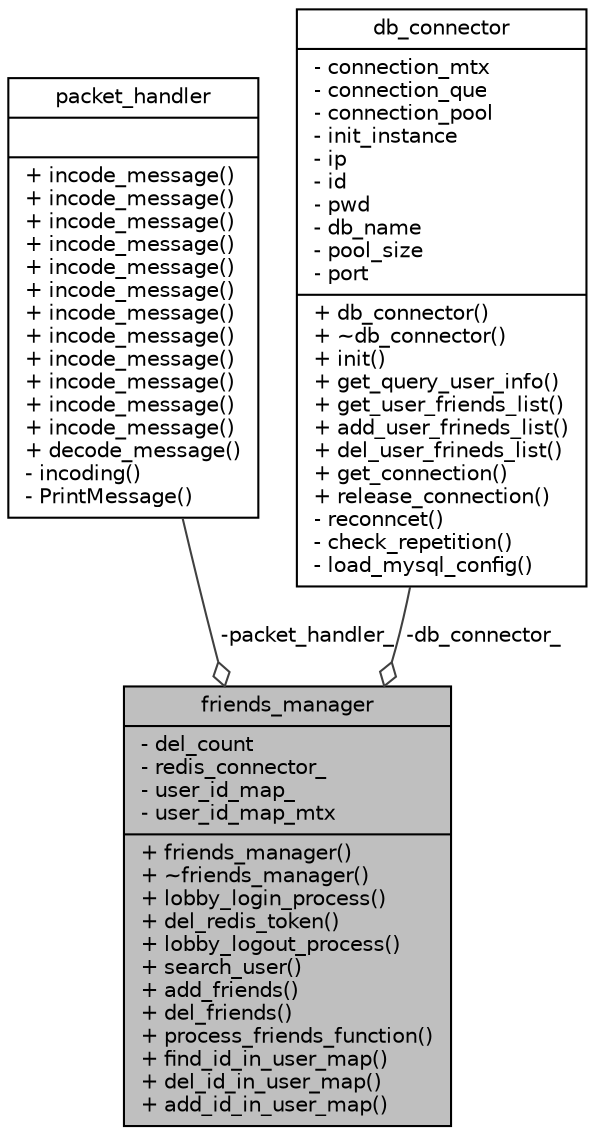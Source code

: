 digraph "friends_manager"
{
  edge [fontname="Helvetica",fontsize="10",labelfontname="Helvetica",labelfontsize="10"];
  node [fontname="Helvetica",fontsize="10",shape=record];
  Node1 [label="{friends_manager\n|- del_count\l- redis_connector_\l- user_id_map_\l- user_id_map_mtx\l|+ friends_manager()\l+ ~friends_manager()\l+ lobby_login_process()\l+ del_redis_token()\l+ lobby_logout_process()\l+ search_user()\l+ add_friends()\l+ del_friends()\l+ process_friends_function()\l+ find_id_in_user_map()\l+ del_id_in_user_map()\l+ add_id_in_user_map()\l}",height=0.2,width=0.4,color="black", fillcolor="grey75", style="filled", fontcolor="black"];
  Node2 -> Node1 [color="grey25",fontsize="10",style="solid",label=" -packet_handler_" ,arrowhead="odiamond",fontname="Helvetica"];
  Node2 [label="{packet_handler\n||+ incode_message()\l+ incode_message()\l+ incode_message()\l+ incode_message()\l+ incode_message()\l+ incode_message()\l+ incode_message()\l+ incode_message()\l+ incode_message()\l+ incode_message()\l+ incode_message()\l+ incode_message()\l+ decode_message()\l- incoding()\l- PrintMessage()\l}",height=0.2,width=0.4,color="black", fillcolor="white", style="filled",URL="$classpacket__handler.html"];
  Node3 -> Node1 [color="grey25",fontsize="10",style="solid",label=" -db_connector_" ,arrowhead="odiamond",fontname="Helvetica"];
  Node3 [label="{db_connector\n|- connection_mtx\l- connection_que\l- connection_pool\l- init_instance\l- ip\l- id\l- pwd\l- db_name\l- pool_size\l- port\l|+ db_connector()\l+ ~db_connector()\l+ init()\l+ get_query_user_info()\l+ get_user_friends_list()\l+ add_user_frineds_list()\l+ del_user_frineds_list()\l+ get_connection()\l+ release_connection()\l- reconncet()\l- check_repetition()\l- load_mysql_config()\l}",height=0.2,width=0.4,color="black", fillcolor="white", style="filled",URL="$classdb__connector.html"];
}
